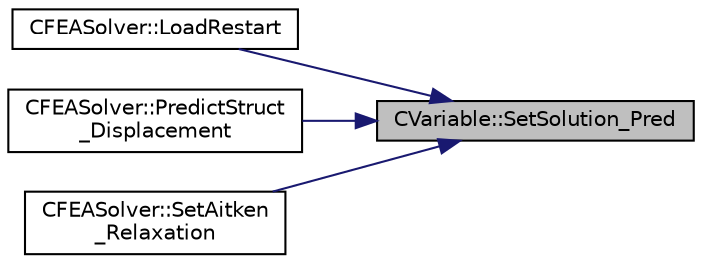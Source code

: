 digraph "CVariable::SetSolution_Pred"
{
 // LATEX_PDF_SIZE
  edge [fontname="Helvetica",fontsize="10",labelfontname="Helvetica",labelfontsize="10"];
  node [fontname="Helvetica",fontsize="10",shape=record];
  rankdir="RL";
  Node1 [label="CVariable::SetSolution_Pred",height=0.2,width=0.4,color="black", fillcolor="grey75", style="filled", fontcolor="black",tooltip="A virtual member. Set the value of the old solution."];
  Node1 -> Node2 [dir="back",color="midnightblue",fontsize="10",style="solid",fontname="Helvetica"];
  Node2 [label="CFEASolver::LoadRestart",height=0.2,width=0.4,color="black", fillcolor="white", style="filled",URL="$classCFEASolver.html#ac693299e88dfc4daaf1b2f410ec8351d",tooltip="Load a solution from a restart file."];
  Node1 -> Node3 [dir="back",color="midnightblue",fontsize="10",style="solid",fontname="Helvetica"];
  Node3 [label="CFEASolver::PredictStruct\l_Displacement",height=0.2,width=0.4,color="black", fillcolor="white", style="filled",URL="$classCFEASolver.html#ae0e96ff4b61e4928db3d2e55616ff8f6",tooltip="Predictor for structural displacements based on previous iterations."];
  Node1 -> Node4 [dir="back",color="midnightblue",fontsize="10",style="solid",fontname="Helvetica"];
  Node4 [label="CFEASolver::SetAitken\l_Relaxation",height=0.2,width=0.4,color="black", fillcolor="white", style="filled",URL="$classCFEASolver.html#a5b1b860ae2496eca84fc5ba91509147a",tooltip="Aitken's relaxation of the solution."];
}
